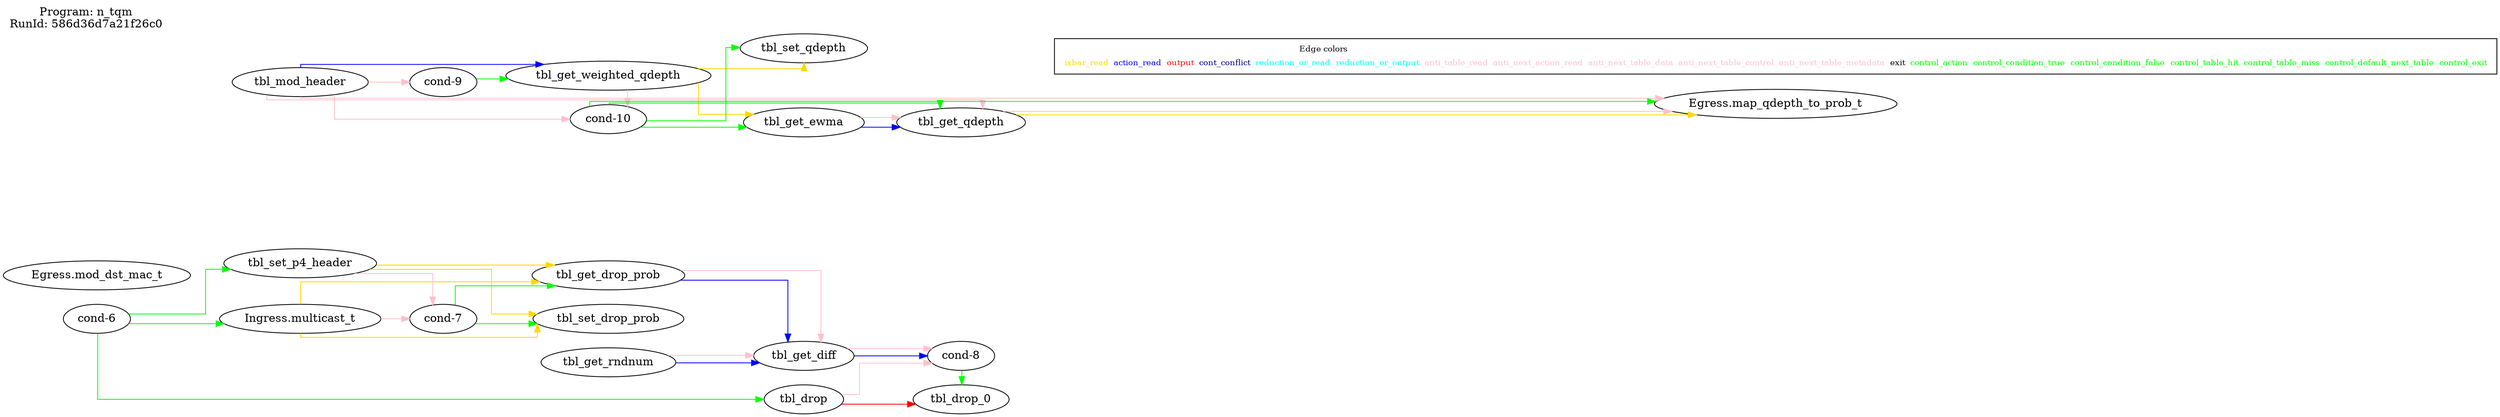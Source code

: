 digraph table_deps {
  splines=ortho; rankdir=LR;
  label="Program: n_tqm
RunId: 586d36d7a21f26c0
";
  labelloc=t; labeljust=l;
  { "cond-6"; "tbl_drop"; "Ingress.multicast_t"; "tbl_set_p4_header"; "cond-7"; "cond-9"; "tbl_mod_header"; "tbl_get_rndnum"; "Egress.mod_dst_mac_t"; }
  { rank = same; "tbl_set_drop_prob"; "tbl_get_drop_prob"; "tbl_get_weighted_qdepth"; "cond-10"; }
  { rank = same; "cond-8"; "tbl_drop_0"; "tbl_get_qdepth"; }
  { rank = same; "tbl_get_ewma"; "tbl_set_qdepth"; "tbl_get_diff"; }
  { rank = same; "Egress.map_qdepth_to_prob_t"; }
   "cond-6" -> "tbl_drop" [ label= "",color=green ];
   "cond-6" -> "Ingress.multicast_t" [ label= "",color=green ];
   "cond-6" -> "tbl_set_p4_header" [ label= "",color=green ];
   "cond-7" -> "tbl_set_drop_prob" [ label= "",color=green ];
   "cond-7" -> "tbl_get_drop_prob" [ label= "",color=green ];
   "cond-8" -> "tbl_drop_0" [ label= "",color=green ];
   "cond-9" -> "tbl_get_weighted_qdepth" [ label= "",color=green ];
   "cond-10" -> "tbl_get_ewma" [ label= "",color=green ];
   "cond-10" -> "tbl_get_qdepth" [ label= "",color=green ];
   "cond-10" -> "Egress.map_qdepth_to_prob_t" [ label= "",color=green ];
   "cond-10" -> "tbl_set_qdepth" [ label= "",color=green ];
   "tbl_mod_header" -> "Egress.map_qdepth_to_prob_t" [ label= "",color=pink ];
   "tbl_mod_header" -> "tbl_get_qdepth" [ label= "",color=pink ];
   "Ingress.multicast_t" -> "tbl_set_drop_prob" [ label= "",color=gold ];
   "tbl_set_p4_header" -> "tbl_set_drop_prob" [ label= "",color=gold ];
   "tbl_set_p4_header" -> "tbl_get_drop_prob" [ label= "",color=gold ];
   "Ingress.multicast_t" -> "tbl_get_drop_prob" [ label= "",color=gold ];
   "tbl_get_rndnum" -> "tbl_get_diff" [ label= "",color=blue ];
   "tbl_get_drop_prob" -> "tbl_get_diff" [ label= "",color=blue ];
   "tbl_get_diff" -> "cond-8" [ label= "",color=blue ];
   "tbl_drop" -> "tbl_drop_0" [ label= "",color=red ];
   "tbl_mod_header" -> "tbl_get_weighted_qdepth" [ label= "",color=blue ];
   "tbl_get_weighted_qdepth" -> "tbl_get_ewma" [ label= "",color=gold ];
   "tbl_get_ewma" -> "tbl_get_qdepth" [ label= "",color=blue ];
   "tbl_get_qdepth" -> "Egress.map_qdepth_to_prob_t" [ label= "",color=gold ];
   "tbl_get_weighted_qdepth" -> "tbl_set_qdepth" [ label= "",color=gold ];
   "tbl_get_qdepth" -> "Egress.map_qdepth_to_prob_t" [ label= "",color=pink ];
   "tbl_get_ewma" -> "tbl_get_qdepth" [ label= "",color=pink ];
   "tbl_get_diff" -> "cond-8" [ label= "",color=pink ];
   "tbl_get_drop_prob" -> "tbl_get_diff" [ label= "",color=pink ];
   "tbl_get_weighted_qdepth" -> "cond-10" [ label= "",color=pink ];
   "tbl_drop" -> "cond-8" [ label= "",color=pink ];
   "Ingress.multicast_t" -> "cond-7" [ label= "",color=pink ];
   "tbl_set_p4_header" -> "cond-7" [ label= "",color=pink ];
   "tbl_mod_header" -> "cond-10" [ label= "",color=pink ];
   "tbl_mod_header" -> "cond-9" [ label= "",color=pink ];
   "tbl_get_rndnum" -> "tbl_get_diff" [ label= "",color=pink ];
  { rank=max;
    subgraph cluster_legend { node [ shape=record; fontsize=10];
      empty [label=<<table border="0" cellborder="0"><tr><td colspan="8">Edge colors</td></tr><tr><td><font color="gold">ixbar_read</font></td><td><font color="blue">action_read</font></td><td><font color="red">output</font></td><td><font color="navy">cont_conflict</font></td><td><font color="cyan">reduction_or_read</font></td><td><font color="cyan">reduction_or_output</font></td><td><font color="pink">anti_table_read</font></td><td><font color="pink">anti_next_action_read</font></td><td><font color="pink">anti_next_table_data</font></td><td><font color="pink">anti_next_table_control</font></td><td><font color="pink">anti_next_table_metadata</font></td><td><font color="black">exit</font></td><td><font color="green">control_action</font></td><td><font color="green">control_condition_true</font></td><td><font color="green">control_condition_false</font></td><td><font color="green">control_table_hit</font></td><td><font color="green">control_table_miss</font></td><td><font color="green">control_default_next_table</font></td><td><font color="green">control_exit</font></td></tr></table>>;]
    }
  }
}
